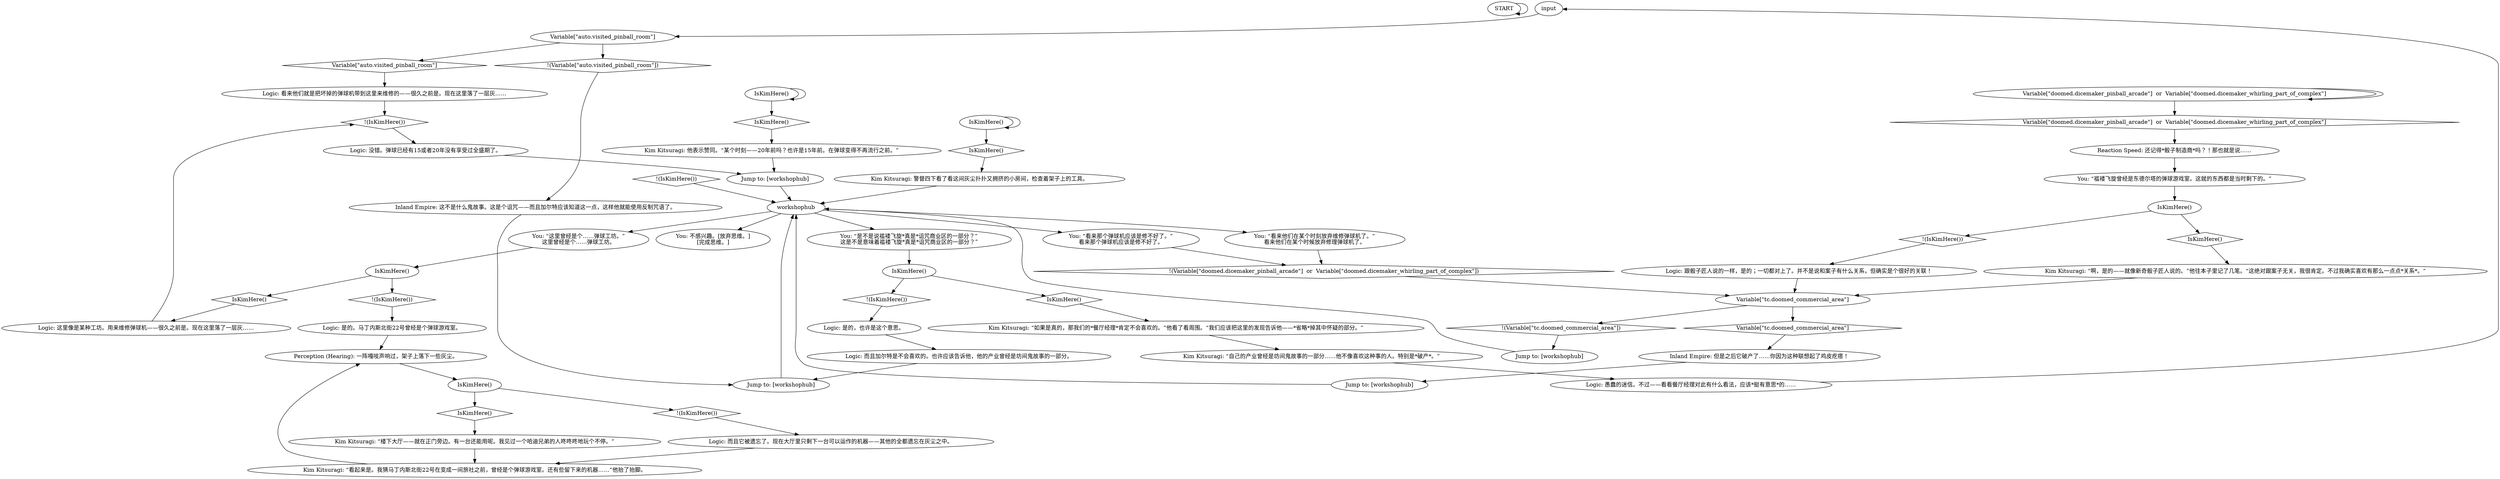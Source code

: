 # WHIRLING F3 ORB / pinball workshop
# 1. This was a pinball workshop.
#2. Was the Whirling-in-Rags part of the doomed commercial area task gained.
# ==================================================
digraph G {
	  0 [label="START"];
	  1 [label="input"];
	  2 [label="Inland Empire: 这不是什么鬼故事。这是个诅咒——而且加尔特应该知道这一点，这样他就能使用反制咒语了。"];
	  3 [label="Logic: 这里像是某种工坊。用来维修弹球机——很久之前是。现在这里落了一层灰……"];
	  4 [label="Kim Kitsuragi: “看起来是。我猜马丁内斯北街22号在变成一间旅社之前，曾经是个弹球游戏室。还有些留下来的机器……”他抬了抬脚。"];
	  5 [label="Variable[\"doomed.dicemaker_pinball_arcade\"]  or  Variable[\"doomed.dicemaker_whirling_part_of_complex\"]"];
	  6 [label="Variable[\"doomed.dicemaker_pinball_arcade\"]  or  Variable[\"doomed.dicemaker_whirling_part_of_complex\"]", shape=diamond];
	  7 [label="!(Variable[\"doomed.dicemaker_pinball_arcade\"]  or  Variable[\"doomed.dicemaker_whirling_part_of_complex\"])", shape=diamond];
	  8 [label="IsKimHere()"];
	  9 [label="IsKimHere()", shape=diamond];
	  10 [label="!(IsKimHere())", shape=diamond];
	  11 [label="IsKimHere()"];
	  12 [label="IsKimHere()", shape=diamond];
	  13 [label="!(IsKimHere())", shape=diamond];
	  14 [label="You: “是不是说褴褛飞旋*真是*诅咒商业区的一部分？”\n这是不是意味着褴褛飞旋*真是*诅咒商业区的一部分？”"];
	  15 [label="workshophub"];
	  16 [label="Jump to: [workshophub]"];
	  17 [label="Logic: 跟骰子匠人说的一样，是的；一切都对上了。并不是说和案子有什么关系，但确实是个很好的关联！"];
	  18 [label="You: “看来那个弹球机应该是修不好了。”\n看来那个弹球机应该是修不好了。"];
	  19 [label="Kim Kitsuragi: “啊，是的——就像新奇骰子匠人说的。”他往本子里记了几笔。“这绝对跟案子无关，我很肯定。不过我确实喜欢有那么一点点*关系*。”"];
	  20 [label="IsKimHere()"];
	  21 [label="IsKimHere()", shape=diamond];
	  22 [label="!(IsKimHere())", shape=diamond];
	  23 [label="Reaction Speed: 还记得*骰子制造商*吗？！那也就是说……"];
	  24 [label="You: “褴褛飞旋曾经是东德尔塔的弹球游戏室。这就的东西都是当时剩下的。”"];
	  25 [label="Logic: 看来他们就是把坏掉的弹球机带到这里来维修的——很久之前是。现在这里落了一层灰……"];
	  26 [label="Jump to: [workshophub]"];
	  27 [label="IsKimHere()"];
	  28 [label="IsKimHere()", shape=diamond];
	  29 [label="!(IsKimHere())", shape=diamond];
	  30 [label="Kim Kitsuragi: 警督四下看了看这间灰尘扑扑又拥挤的小房间，检查着架子上的工具。"];
	  31 [label="Logic: 没错。弹球已经有15或者20年没有享受过全盛期了。"];
	  32 [label="Jump to: [workshophub]"];
	  33 [label="Kim Kitsuragi: “如果是真的，那我们的*餐厅经理*肯定不会喜欢的。”他看了看周围。“我们应该把这里的发现告诉他——*省略*掉其中怀疑的部分。”"];
	  34 [label="Kim Kitsuragi: “自己的产业曾经是坊间鬼故事的一部分……他不像喜欢这种事的人。特别是*破产*。”"];
	  35 [label="Logic: 而且加尔特是不会喜欢的。也许应该告诉他，他的产业曾经是坊间鬼故事的一部分。"];
	  36 [label="Logic: 愚蠢的迷信。不过——看看餐厅经理对此有什么看法，应该*挺有意思*的……"];
	  37 [label="Variable[\"tc.doomed_commercial_area\"]"];
	  38 [label="Variable[\"tc.doomed_commercial_area\"]", shape=diamond];
	  39 [label="!(Variable[\"tc.doomed_commercial_area\"])", shape=diamond];
	  40 [label="You: 不感兴趣。[放弃思维。]\n[完成思维。]"];
	  41 [label="Jump to: [workshophub]"];
	  42 [label="You: “这里曾经是个……弹球工坊。”\n这里曾经是个……弹球工坊。"];
	  43 [label="Logic: 是的，也许是这个意思。"];
	  44 [label="Perception (Hearing): 一阵嘎吱声响过，架子上落下一些灰尘。"];
	  45 [label="You: “看来他们在某个时刻放弃维修弹球机了。”\n看来他们在某个时候放弃修理弹球机了。"];
	  46 [label="Logic: 而且它被遗忘了。现在大厅里只剩下一台可以运作的机器——其他的全都遗忘在灰尘之中。"];
	  47 [label="IsKimHere()"];
	  48 [label="IsKimHere()", shape=diamond];
	  49 [label="!(IsKimHere())", shape=diamond];
	  50 [label="Inland Empire: 但是之后它破产了……你因为这种联想起了鸡皮疙瘩！"];
	  51 [label="IsKimHere()"];
	  52 [label="IsKimHere()", shape=diamond];
	  53 [label="!(IsKimHere())", shape=diamond];
	  54 [label="Kim Kitsuragi: 他表示赞同。“某个时刻——20年前吗？也许是15年前。在弹球变得不再流行之前。”"];
	  55 [label="Logic: 是的。马丁内斯北街22号曾经是个弹球游戏室。"];
	  56 [label="Variable[\"auto.visited_pinball_room\"]"];
	  57 [label="Variable[\"auto.visited_pinball_room\"]", shape=diamond];
	  58 [label="!(Variable[\"auto.visited_pinball_room\"])", shape=diamond];
	  59 [label="Kim Kitsuragi: “楼下大厅——就在正门旁边。有一台还能用呢。我见过一个哈迪兄弟的人咚咚咚地玩个不停。”"];
	  0 -> 0
	  1 -> 56
	  2 -> 26
	  3 -> 10
	  4 -> 44
	  5 -> 5
	  5 -> 6
	  6 -> 23
	  7 -> 37
	  8 -> 8
	  8 -> 9
	  9 -> 54
	  10 -> 31
	  11 -> 11
	  11 -> 12
	  12 -> 30
	  13 -> 15
	  14 -> 27
	  15 -> 40
	  15 -> 42
	  15 -> 45
	  15 -> 14
	  15 -> 18
	  16 -> 15
	  17 -> 37
	  18 -> 7
	  19 -> 37
	  20 -> 21
	  20 -> 22
	  21 -> 3
	  22 -> 55
	  23 -> 24
	  24 -> 47
	  25 -> 10
	  26 -> 15
	  27 -> 28
	  27 -> 29
	  28 -> 33
	  29 -> 43
	  30 -> 15
	  31 -> 16
	  32 -> 15
	  33 -> 34
	  34 -> 36
	  35 -> 26
	  36 -> 1
	  37 -> 38
	  37 -> 39
	  38 -> 50
	  39 -> 41
	  41 -> 15
	  42 -> 20
	  43 -> 35
	  44 -> 51
	  45 -> 7
	  46 -> 4
	  47 -> 48
	  47 -> 49
	  48 -> 19
	  49 -> 17
	  50 -> 32
	  51 -> 52
	  51 -> 53
	  52 -> 59
	  53 -> 46
	  54 -> 16
	  55 -> 44
	  56 -> 57
	  56 -> 58
	  57 -> 25
	  58 -> 2
	  59 -> 4
}

